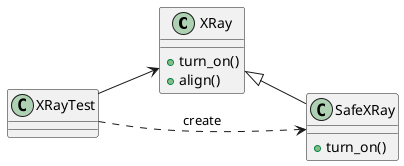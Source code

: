 @startuml

left to right direction

class XRay {
  +turn_on()
  +align()
}

class SafeXRay extends XRay {
  +turn_on()
}

class XRayTest

XRayTest --> XRay
XRayTest -[dashed]-> SafeXRay : create

@enduml